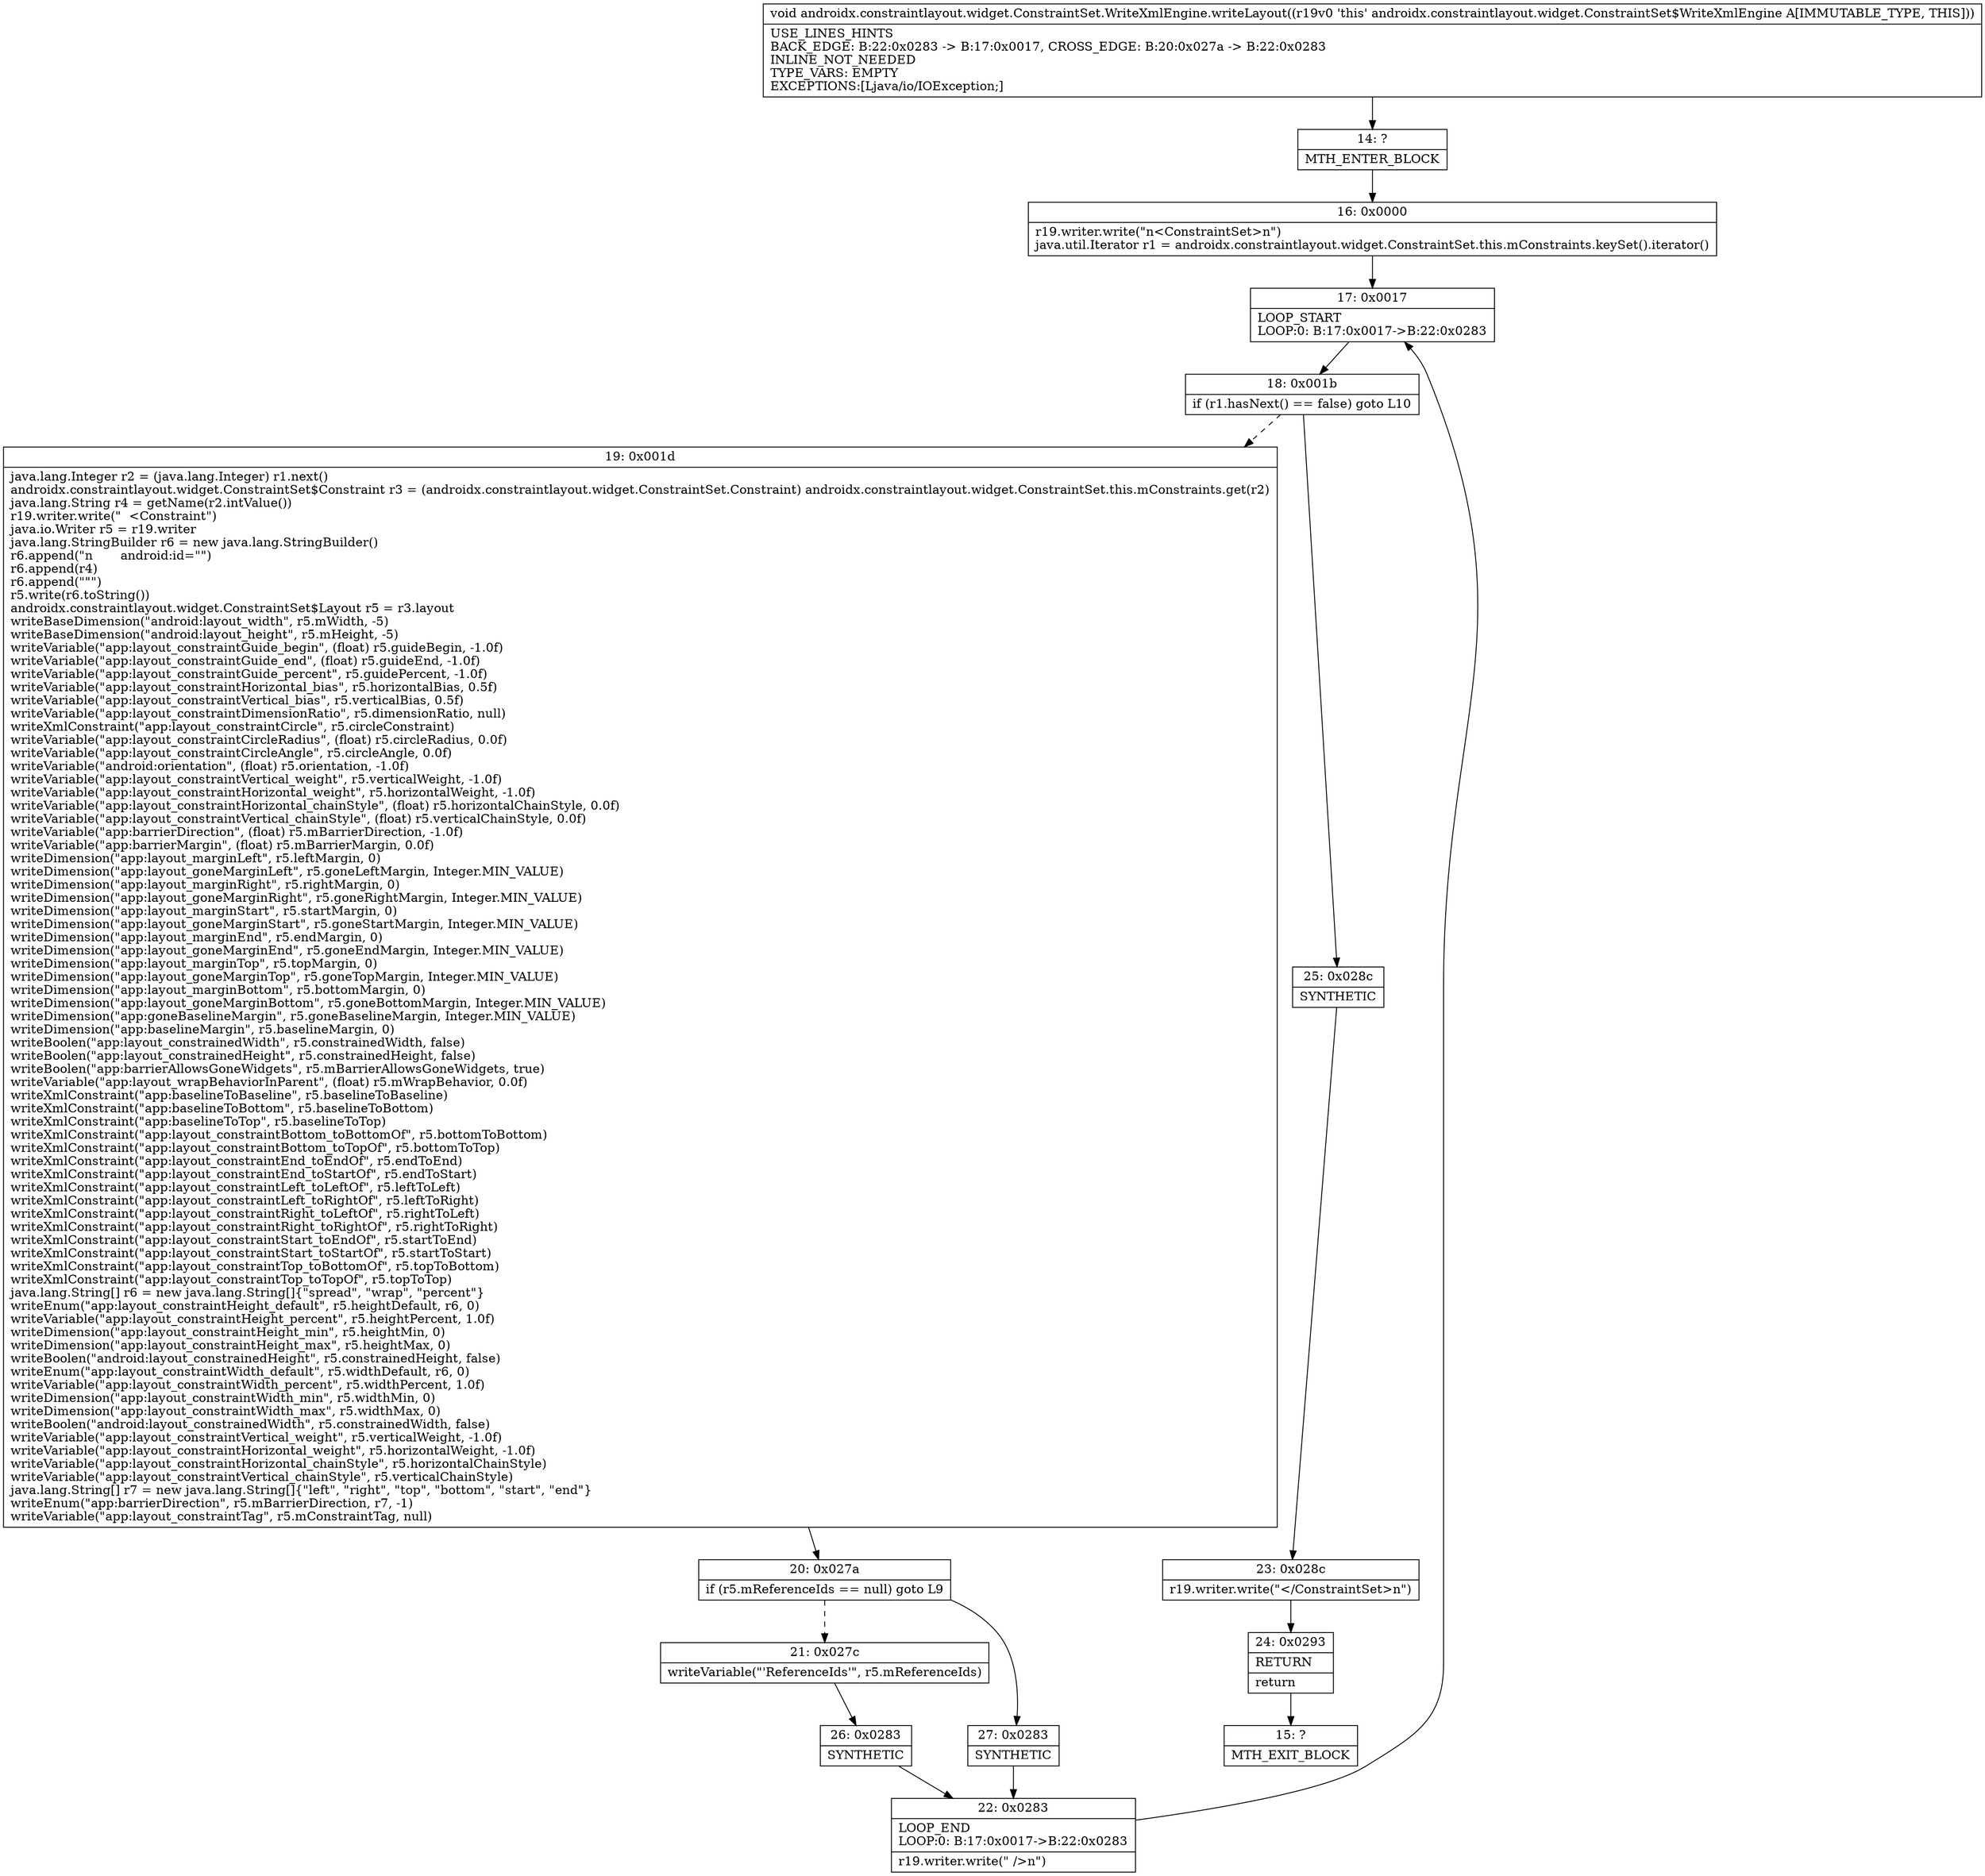 digraph "CFG forandroidx.constraintlayout.widget.ConstraintSet.WriteXmlEngine.writeLayout()V" {
Node_14 [shape=record,label="{14\:\ ?|MTH_ENTER_BLOCK\l}"];
Node_16 [shape=record,label="{16\:\ 0x0000|r19.writer.write(\"n\<ConstraintSet\>n\")\ljava.util.Iterator r1 = androidx.constraintlayout.widget.ConstraintSet.this.mConstraints.keySet().iterator()\l}"];
Node_17 [shape=record,label="{17\:\ 0x0017|LOOP_START\lLOOP:0: B:17:0x0017\-\>B:22:0x0283\l}"];
Node_18 [shape=record,label="{18\:\ 0x001b|if (r1.hasNext() == false) goto L10\l}"];
Node_19 [shape=record,label="{19\:\ 0x001d|java.lang.Integer r2 = (java.lang.Integer) r1.next()\landroidx.constraintlayout.widget.ConstraintSet$Constraint r3 = (androidx.constraintlayout.widget.ConstraintSet.Constraint) androidx.constraintlayout.widget.ConstraintSet.this.mConstraints.get(r2)\ljava.lang.String r4 = getName(r2.intValue())\lr19.writer.write(\"  \<Constraint\")\ljava.io.Writer r5 = r19.writer\ljava.lang.StringBuilder r6 = new java.lang.StringBuilder()\lr6.append(\"n       android:id=\"\")\lr6.append(r4)\lr6.append(\"\"\")\lr5.write(r6.toString())\landroidx.constraintlayout.widget.ConstraintSet$Layout r5 = r3.layout\lwriteBaseDimension(\"android:layout_width\", r5.mWidth, \-5)\lwriteBaseDimension(\"android:layout_height\", r5.mHeight, \-5)\lwriteVariable(\"app:layout_constraintGuide_begin\", (float) r5.guideBegin, \-1.0f)\lwriteVariable(\"app:layout_constraintGuide_end\", (float) r5.guideEnd, \-1.0f)\lwriteVariable(\"app:layout_constraintGuide_percent\", r5.guidePercent, \-1.0f)\lwriteVariable(\"app:layout_constraintHorizontal_bias\", r5.horizontalBias, 0.5f)\lwriteVariable(\"app:layout_constraintVertical_bias\", r5.verticalBias, 0.5f)\lwriteVariable(\"app:layout_constraintDimensionRatio\", r5.dimensionRatio, null)\lwriteXmlConstraint(\"app:layout_constraintCircle\", r5.circleConstraint)\lwriteVariable(\"app:layout_constraintCircleRadius\", (float) r5.circleRadius, 0.0f)\lwriteVariable(\"app:layout_constraintCircleAngle\", r5.circleAngle, 0.0f)\lwriteVariable(\"android:orientation\", (float) r5.orientation, \-1.0f)\lwriteVariable(\"app:layout_constraintVertical_weight\", r5.verticalWeight, \-1.0f)\lwriteVariable(\"app:layout_constraintHorizontal_weight\", r5.horizontalWeight, \-1.0f)\lwriteVariable(\"app:layout_constraintHorizontal_chainStyle\", (float) r5.horizontalChainStyle, 0.0f)\lwriteVariable(\"app:layout_constraintVertical_chainStyle\", (float) r5.verticalChainStyle, 0.0f)\lwriteVariable(\"app:barrierDirection\", (float) r5.mBarrierDirection, \-1.0f)\lwriteVariable(\"app:barrierMargin\", (float) r5.mBarrierMargin, 0.0f)\lwriteDimension(\"app:layout_marginLeft\", r5.leftMargin, 0)\lwriteDimension(\"app:layout_goneMarginLeft\", r5.goneLeftMargin, Integer.MIN_VALUE)\lwriteDimension(\"app:layout_marginRight\", r5.rightMargin, 0)\lwriteDimension(\"app:layout_goneMarginRight\", r5.goneRightMargin, Integer.MIN_VALUE)\lwriteDimension(\"app:layout_marginStart\", r5.startMargin, 0)\lwriteDimension(\"app:layout_goneMarginStart\", r5.goneStartMargin, Integer.MIN_VALUE)\lwriteDimension(\"app:layout_marginEnd\", r5.endMargin, 0)\lwriteDimension(\"app:layout_goneMarginEnd\", r5.goneEndMargin, Integer.MIN_VALUE)\lwriteDimension(\"app:layout_marginTop\", r5.topMargin, 0)\lwriteDimension(\"app:layout_goneMarginTop\", r5.goneTopMargin, Integer.MIN_VALUE)\lwriteDimension(\"app:layout_marginBottom\", r5.bottomMargin, 0)\lwriteDimension(\"app:layout_goneMarginBottom\", r5.goneBottomMargin, Integer.MIN_VALUE)\lwriteDimension(\"app:goneBaselineMargin\", r5.goneBaselineMargin, Integer.MIN_VALUE)\lwriteDimension(\"app:baselineMargin\", r5.baselineMargin, 0)\lwriteBoolen(\"app:layout_constrainedWidth\", r5.constrainedWidth, false)\lwriteBoolen(\"app:layout_constrainedHeight\", r5.constrainedHeight, false)\lwriteBoolen(\"app:barrierAllowsGoneWidgets\", r5.mBarrierAllowsGoneWidgets, true)\lwriteVariable(\"app:layout_wrapBehaviorInParent\", (float) r5.mWrapBehavior, 0.0f)\lwriteXmlConstraint(\"app:baselineToBaseline\", r5.baselineToBaseline)\lwriteXmlConstraint(\"app:baselineToBottom\", r5.baselineToBottom)\lwriteXmlConstraint(\"app:baselineToTop\", r5.baselineToTop)\lwriteXmlConstraint(\"app:layout_constraintBottom_toBottomOf\", r5.bottomToBottom)\lwriteXmlConstraint(\"app:layout_constraintBottom_toTopOf\", r5.bottomToTop)\lwriteXmlConstraint(\"app:layout_constraintEnd_toEndOf\", r5.endToEnd)\lwriteXmlConstraint(\"app:layout_constraintEnd_toStartOf\", r5.endToStart)\lwriteXmlConstraint(\"app:layout_constraintLeft_toLeftOf\", r5.leftToLeft)\lwriteXmlConstraint(\"app:layout_constraintLeft_toRightOf\", r5.leftToRight)\lwriteXmlConstraint(\"app:layout_constraintRight_toLeftOf\", r5.rightToLeft)\lwriteXmlConstraint(\"app:layout_constraintRight_toRightOf\", r5.rightToRight)\lwriteXmlConstraint(\"app:layout_constraintStart_toEndOf\", r5.startToEnd)\lwriteXmlConstraint(\"app:layout_constraintStart_toStartOf\", r5.startToStart)\lwriteXmlConstraint(\"app:layout_constraintTop_toBottomOf\", r5.topToBottom)\lwriteXmlConstraint(\"app:layout_constraintTop_toTopOf\", r5.topToTop)\ljava.lang.String[] r6 = new java.lang.String[]\{\"spread\", \"wrap\", \"percent\"\}\lwriteEnum(\"app:layout_constraintHeight_default\", r5.heightDefault, r6, 0)\lwriteVariable(\"app:layout_constraintHeight_percent\", r5.heightPercent, 1.0f)\lwriteDimension(\"app:layout_constraintHeight_min\", r5.heightMin, 0)\lwriteDimension(\"app:layout_constraintHeight_max\", r5.heightMax, 0)\lwriteBoolen(\"android:layout_constrainedHeight\", r5.constrainedHeight, false)\lwriteEnum(\"app:layout_constraintWidth_default\", r5.widthDefault, r6, 0)\lwriteVariable(\"app:layout_constraintWidth_percent\", r5.widthPercent, 1.0f)\lwriteDimension(\"app:layout_constraintWidth_min\", r5.widthMin, 0)\lwriteDimension(\"app:layout_constraintWidth_max\", r5.widthMax, 0)\lwriteBoolen(\"android:layout_constrainedWidth\", r5.constrainedWidth, false)\lwriteVariable(\"app:layout_constraintVertical_weight\", r5.verticalWeight, \-1.0f)\lwriteVariable(\"app:layout_constraintHorizontal_weight\", r5.horizontalWeight, \-1.0f)\lwriteVariable(\"app:layout_constraintHorizontal_chainStyle\", r5.horizontalChainStyle)\lwriteVariable(\"app:layout_constraintVertical_chainStyle\", r5.verticalChainStyle)\ljava.lang.String[] r7 = new java.lang.String[]\{\"left\", \"right\", \"top\", \"bottom\", \"start\", \"end\"\}\lwriteEnum(\"app:barrierDirection\", r5.mBarrierDirection, r7, \-1)\lwriteVariable(\"app:layout_constraintTag\", r5.mConstraintTag, null)\l}"];
Node_20 [shape=record,label="{20\:\ 0x027a|if (r5.mReferenceIds == null) goto L9\l}"];
Node_21 [shape=record,label="{21\:\ 0x027c|writeVariable(\"'ReferenceIds'\", r5.mReferenceIds)\l}"];
Node_26 [shape=record,label="{26\:\ 0x0283|SYNTHETIC\l}"];
Node_22 [shape=record,label="{22\:\ 0x0283|LOOP_END\lLOOP:0: B:17:0x0017\-\>B:22:0x0283\l|r19.writer.write(\" \/\>n\")\l}"];
Node_27 [shape=record,label="{27\:\ 0x0283|SYNTHETIC\l}"];
Node_25 [shape=record,label="{25\:\ 0x028c|SYNTHETIC\l}"];
Node_23 [shape=record,label="{23\:\ 0x028c|r19.writer.write(\"\<\/ConstraintSet\>n\")\l}"];
Node_24 [shape=record,label="{24\:\ 0x0293|RETURN\l|return\l}"];
Node_15 [shape=record,label="{15\:\ ?|MTH_EXIT_BLOCK\l}"];
MethodNode[shape=record,label="{void androidx.constraintlayout.widget.ConstraintSet.WriteXmlEngine.writeLayout((r19v0 'this' androidx.constraintlayout.widget.ConstraintSet$WriteXmlEngine A[IMMUTABLE_TYPE, THIS]))  | USE_LINES_HINTS\lBACK_EDGE: B:22:0x0283 \-\> B:17:0x0017, CROSS_EDGE: B:20:0x027a \-\> B:22:0x0283\lINLINE_NOT_NEEDED\lTYPE_VARS: EMPTY\lEXCEPTIONS:[Ljava\/io\/IOException;]\l}"];
MethodNode -> Node_14;Node_14 -> Node_16;
Node_16 -> Node_17;
Node_17 -> Node_18;
Node_18 -> Node_19[style=dashed];
Node_18 -> Node_25;
Node_19 -> Node_20;
Node_20 -> Node_21[style=dashed];
Node_20 -> Node_27;
Node_21 -> Node_26;
Node_26 -> Node_22;
Node_22 -> Node_17;
Node_27 -> Node_22;
Node_25 -> Node_23;
Node_23 -> Node_24;
Node_24 -> Node_15;
}

